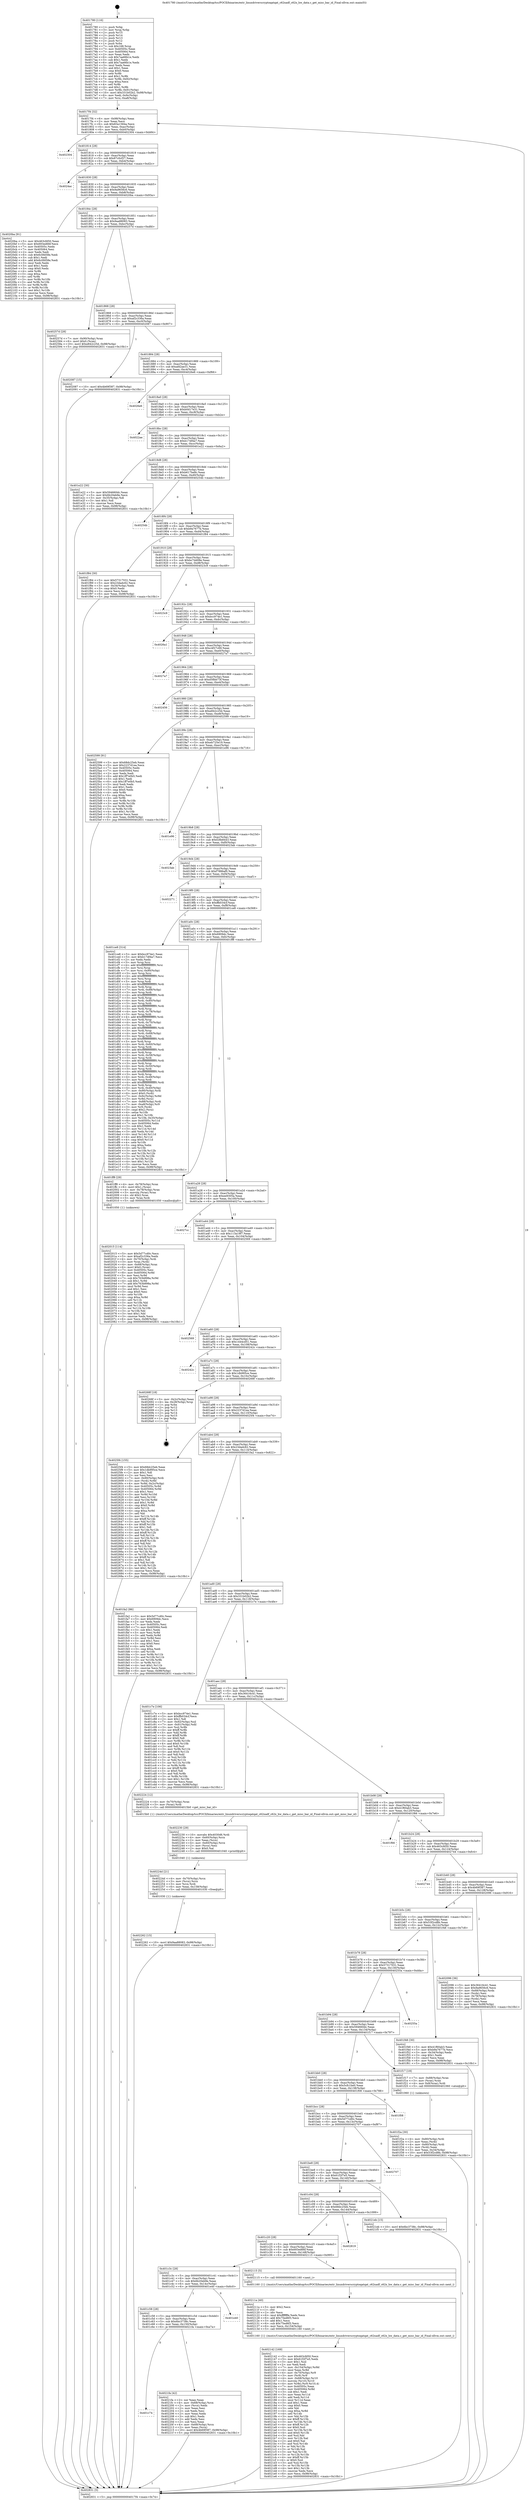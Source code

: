 digraph "0x401780" {
  label = "0x401780 (/mnt/c/Users/mathe/Desktop/tcc/POCII/binaries/extr_linuxdriverscryptoqatqat_c62xadf_c62x_hw_data.c_get_misc_bar_id_Final-ollvm.out::main(0))"
  labelloc = "t"
  node[shape=record]

  Entry [label="",width=0.3,height=0.3,shape=circle,fillcolor=black,style=filled]
  "0x4017f4" [label="{
     0x4017f4 [32]\l
     | [instrs]\l
     &nbsp;&nbsp;0x4017f4 \<+6\>: mov -0x98(%rbp),%eax\l
     &nbsp;&nbsp;0x4017fa \<+2\>: mov %eax,%ecx\l
     &nbsp;&nbsp;0x4017fc \<+6\>: sub $0x83a1584a,%ecx\l
     &nbsp;&nbsp;0x401802 \<+6\>: mov %eax,-0xac(%rbp)\l
     &nbsp;&nbsp;0x401808 \<+6\>: mov %ecx,-0xb0(%rbp)\l
     &nbsp;&nbsp;0x40180e \<+6\>: je 0000000000402304 \<main+0xb84\>\l
  }"]
  "0x402304" [label="{
     0x402304\l
  }", style=dashed]
  "0x401814" [label="{
     0x401814 [28]\l
     | [instrs]\l
     &nbsp;&nbsp;0x401814 \<+5\>: jmp 0000000000401819 \<main+0x99\>\l
     &nbsp;&nbsp;0x401819 \<+6\>: mov -0xac(%rbp),%eax\l
     &nbsp;&nbsp;0x40181f \<+5\>: sub $0x87c0cf27,%eax\l
     &nbsp;&nbsp;0x401824 \<+6\>: mov %eax,-0xb4(%rbp)\l
     &nbsp;&nbsp;0x40182a \<+6\>: je 00000000004024ac \<main+0xd2c\>\l
  }"]
  Exit [label="",width=0.3,height=0.3,shape=circle,fillcolor=black,style=filled,peripheries=2]
  "0x4024ac" [label="{
     0x4024ac\l
  }", style=dashed]
  "0x401830" [label="{
     0x401830 [28]\l
     | [instrs]\l
     &nbsp;&nbsp;0x401830 \<+5\>: jmp 0000000000401835 \<main+0xb5\>\l
     &nbsp;&nbsp;0x401835 \<+6\>: mov -0xac(%rbp),%eax\l
     &nbsp;&nbsp;0x40183b \<+5\>: sub $0x9a9656c6,%eax\l
     &nbsp;&nbsp;0x401840 \<+6\>: mov %eax,-0xb8(%rbp)\l
     &nbsp;&nbsp;0x401846 \<+6\>: je 00000000004020ba \<main+0x93a\>\l
  }"]
  "0x402262" [label="{
     0x402262 [15]\l
     | [instrs]\l
     &nbsp;&nbsp;0x402262 \<+10\>: movl $0x9aa88083,-0x98(%rbp)\l
     &nbsp;&nbsp;0x40226c \<+5\>: jmp 0000000000402831 \<main+0x10b1\>\l
  }"]
  "0x4020ba" [label="{
     0x4020ba [91]\l
     | [instrs]\l
     &nbsp;&nbsp;0x4020ba \<+5\>: mov $0x463cfd50,%eax\l
     &nbsp;&nbsp;0x4020bf \<+5\>: mov $0x693ed66f,%ecx\l
     &nbsp;&nbsp;0x4020c4 \<+7\>: mov 0x40505c,%edx\l
     &nbsp;&nbsp;0x4020cb \<+7\>: mov 0x405064,%esi\l
     &nbsp;&nbsp;0x4020d2 \<+2\>: mov %edx,%edi\l
     &nbsp;&nbsp;0x4020d4 \<+6\>: sub $0x6c0fd58e,%edi\l
     &nbsp;&nbsp;0x4020da \<+3\>: sub $0x1,%edi\l
     &nbsp;&nbsp;0x4020dd \<+6\>: add $0x6c0fd58e,%edi\l
     &nbsp;&nbsp;0x4020e3 \<+3\>: imul %edi,%edx\l
     &nbsp;&nbsp;0x4020e6 \<+3\>: and $0x1,%edx\l
     &nbsp;&nbsp;0x4020e9 \<+3\>: cmp $0x0,%edx\l
     &nbsp;&nbsp;0x4020ec \<+4\>: sete %r8b\l
     &nbsp;&nbsp;0x4020f0 \<+3\>: cmp $0xa,%esi\l
     &nbsp;&nbsp;0x4020f3 \<+4\>: setl %r9b\l
     &nbsp;&nbsp;0x4020f7 \<+3\>: mov %r8b,%r10b\l
     &nbsp;&nbsp;0x4020fa \<+3\>: and %r9b,%r10b\l
     &nbsp;&nbsp;0x4020fd \<+3\>: xor %r9b,%r8b\l
     &nbsp;&nbsp;0x402100 \<+3\>: or %r8b,%r10b\l
     &nbsp;&nbsp;0x402103 \<+4\>: test $0x1,%r10b\l
     &nbsp;&nbsp;0x402107 \<+3\>: cmovne %ecx,%eax\l
     &nbsp;&nbsp;0x40210a \<+6\>: mov %eax,-0x98(%rbp)\l
     &nbsp;&nbsp;0x402110 \<+5\>: jmp 0000000000402831 \<main+0x10b1\>\l
  }"]
  "0x40184c" [label="{
     0x40184c [28]\l
     | [instrs]\l
     &nbsp;&nbsp;0x40184c \<+5\>: jmp 0000000000401851 \<main+0xd1\>\l
     &nbsp;&nbsp;0x401851 \<+6\>: mov -0xac(%rbp),%eax\l
     &nbsp;&nbsp;0x401857 \<+5\>: sub $0x9aa88083,%eax\l
     &nbsp;&nbsp;0x40185c \<+6\>: mov %eax,-0xbc(%rbp)\l
     &nbsp;&nbsp;0x401862 \<+6\>: je 000000000040257d \<main+0xdfd\>\l
  }"]
  "0x40224d" [label="{
     0x40224d [21]\l
     | [instrs]\l
     &nbsp;&nbsp;0x40224d \<+4\>: mov -0x70(%rbp),%rcx\l
     &nbsp;&nbsp;0x402251 \<+3\>: mov (%rcx),%rcx\l
     &nbsp;&nbsp;0x402254 \<+3\>: mov %rcx,%rdi\l
     &nbsp;&nbsp;0x402257 \<+6\>: mov %eax,-0x158(%rbp)\l
     &nbsp;&nbsp;0x40225d \<+5\>: call 0000000000401030 \<free@plt\>\l
     | [calls]\l
     &nbsp;&nbsp;0x401030 \{1\} (unknown)\l
  }"]
  "0x40257d" [label="{
     0x40257d [28]\l
     | [instrs]\l
     &nbsp;&nbsp;0x40257d \<+7\>: mov -0x90(%rbp),%rax\l
     &nbsp;&nbsp;0x402584 \<+6\>: movl $0x0,(%rax)\l
     &nbsp;&nbsp;0x40258a \<+10\>: movl $0xe842c25d,-0x98(%rbp)\l
     &nbsp;&nbsp;0x402594 \<+5\>: jmp 0000000000402831 \<main+0x10b1\>\l
  }"]
  "0x401868" [label="{
     0x401868 [28]\l
     | [instrs]\l
     &nbsp;&nbsp;0x401868 \<+5\>: jmp 000000000040186d \<main+0xed\>\l
     &nbsp;&nbsp;0x40186d \<+6\>: mov -0xac(%rbp),%eax\l
     &nbsp;&nbsp;0x401873 \<+5\>: sub $0xaf2c336a,%eax\l
     &nbsp;&nbsp;0x401878 \<+6\>: mov %eax,-0xc0(%rbp)\l
     &nbsp;&nbsp;0x40187e \<+6\>: je 0000000000402087 \<main+0x907\>\l
  }"]
  "0x402230" [label="{
     0x402230 [29]\l
     | [instrs]\l
     &nbsp;&nbsp;0x402230 \<+10\>: movabs $0x4030d6,%rdi\l
     &nbsp;&nbsp;0x40223a \<+4\>: mov -0x60(%rbp),%rcx\l
     &nbsp;&nbsp;0x40223e \<+2\>: mov %eax,(%rcx)\l
     &nbsp;&nbsp;0x402240 \<+4\>: mov -0x60(%rbp),%rcx\l
     &nbsp;&nbsp;0x402244 \<+2\>: mov (%rcx),%esi\l
     &nbsp;&nbsp;0x402246 \<+2\>: mov $0x0,%al\l
     &nbsp;&nbsp;0x402248 \<+5\>: call 0000000000401040 \<printf@plt\>\l
     | [calls]\l
     &nbsp;&nbsp;0x401040 \{1\} (unknown)\l
  }"]
  "0x402087" [label="{
     0x402087 [15]\l
     | [instrs]\l
     &nbsp;&nbsp;0x402087 \<+10\>: movl $0x4b69f387,-0x98(%rbp)\l
     &nbsp;&nbsp;0x402091 \<+5\>: jmp 0000000000402831 \<main+0x10b1\>\l
  }"]
  "0x401884" [label="{
     0x401884 [28]\l
     | [instrs]\l
     &nbsp;&nbsp;0x401884 \<+5\>: jmp 0000000000401889 \<main+0x109\>\l
     &nbsp;&nbsp;0x401889 \<+6\>: mov -0xac(%rbp),%eax\l
     &nbsp;&nbsp;0x40188f \<+5\>: sub $0xafd2ae31,%eax\l
     &nbsp;&nbsp;0x401894 \<+6\>: mov %eax,-0xc4(%rbp)\l
     &nbsp;&nbsp;0x40189a \<+6\>: je 00000000004026e6 \<main+0xf66\>\l
  }"]
  "0x401c74" [label="{
     0x401c74\l
  }", style=dashed]
  "0x4026e6" [label="{
     0x4026e6\l
  }", style=dashed]
  "0x4018a0" [label="{
     0x4018a0 [28]\l
     | [instrs]\l
     &nbsp;&nbsp;0x4018a0 \<+5\>: jmp 00000000004018a5 \<main+0x125\>\l
     &nbsp;&nbsp;0x4018a5 \<+6\>: mov -0xac(%rbp),%eax\l
     &nbsp;&nbsp;0x4018ab \<+5\>: sub $0xb0d17e31,%eax\l
     &nbsp;&nbsp;0x4018b0 \<+6\>: mov %eax,-0xc8(%rbp)\l
     &nbsp;&nbsp;0x4018b6 \<+6\>: je 00000000004022ae \<main+0xb2e\>\l
  }"]
  "0x4021fa" [label="{
     0x4021fa [42]\l
     | [instrs]\l
     &nbsp;&nbsp;0x4021fa \<+2\>: xor %eax,%eax\l
     &nbsp;&nbsp;0x4021fc \<+4\>: mov -0x68(%rbp),%rcx\l
     &nbsp;&nbsp;0x402200 \<+2\>: mov (%rcx),%edx\l
     &nbsp;&nbsp;0x402202 \<+2\>: mov %eax,%esi\l
     &nbsp;&nbsp;0x402204 \<+2\>: sub %edx,%esi\l
     &nbsp;&nbsp;0x402206 \<+2\>: mov %eax,%edx\l
     &nbsp;&nbsp;0x402208 \<+3\>: sub $0x1,%edx\l
     &nbsp;&nbsp;0x40220b \<+2\>: add %edx,%esi\l
     &nbsp;&nbsp;0x40220d \<+2\>: sub %esi,%eax\l
     &nbsp;&nbsp;0x40220f \<+4\>: mov -0x68(%rbp),%rcx\l
     &nbsp;&nbsp;0x402213 \<+2\>: mov %eax,(%rcx)\l
     &nbsp;&nbsp;0x402215 \<+10\>: movl $0x4b69f387,-0x98(%rbp)\l
     &nbsp;&nbsp;0x40221f \<+5\>: jmp 0000000000402831 \<main+0x10b1\>\l
  }"]
  "0x4022ae" [label="{
     0x4022ae\l
  }", style=dashed]
  "0x4018bc" [label="{
     0x4018bc [28]\l
     | [instrs]\l
     &nbsp;&nbsp;0x4018bc \<+5\>: jmp 00000000004018c1 \<main+0x141\>\l
     &nbsp;&nbsp;0x4018c1 \<+6\>: mov -0xac(%rbp),%eax\l
     &nbsp;&nbsp;0x4018c7 \<+5\>: sub $0xb17df4a7,%eax\l
     &nbsp;&nbsp;0x4018cc \<+6\>: mov %eax,-0xcc(%rbp)\l
     &nbsp;&nbsp;0x4018d2 \<+6\>: je 0000000000401e22 \<main+0x6a2\>\l
  }"]
  "0x401c58" [label="{
     0x401c58 [28]\l
     | [instrs]\l
     &nbsp;&nbsp;0x401c58 \<+5\>: jmp 0000000000401c5d \<main+0x4dd\>\l
     &nbsp;&nbsp;0x401c5d \<+6\>: mov -0xac(%rbp),%eax\l
     &nbsp;&nbsp;0x401c63 \<+5\>: sub $0x6bc3738c,%eax\l
     &nbsp;&nbsp;0x401c68 \<+6\>: mov %eax,-0x150(%rbp)\l
     &nbsp;&nbsp;0x401c6e \<+6\>: je 00000000004021fa \<main+0xa7a\>\l
  }"]
  "0x401e22" [label="{
     0x401e22 [30]\l
     | [instrs]\l
     &nbsp;&nbsp;0x401e22 \<+5\>: mov $0x594660dc,%eax\l
     &nbsp;&nbsp;0x401e27 \<+5\>: mov $0x6b20eb9e,%ecx\l
     &nbsp;&nbsp;0x401e2c \<+3\>: mov -0x35(%rbp),%dl\l
     &nbsp;&nbsp;0x401e2f \<+3\>: test $0x1,%dl\l
     &nbsp;&nbsp;0x401e32 \<+3\>: cmovne %ecx,%eax\l
     &nbsp;&nbsp;0x401e35 \<+6\>: mov %eax,-0x98(%rbp)\l
     &nbsp;&nbsp;0x401e3b \<+5\>: jmp 0000000000402831 \<main+0x10b1\>\l
  }"]
  "0x4018d8" [label="{
     0x4018d8 [28]\l
     | [instrs]\l
     &nbsp;&nbsp;0x4018d8 \<+5\>: jmp 00000000004018dd \<main+0x15d\>\l
     &nbsp;&nbsp;0x4018dd \<+6\>: mov -0xac(%rbp),%eax\l
     &nbsp;&nbsp;0x4018e3 \<+5\>: sub $0xb617be8c,%eax\l
     &nbsp;&nbsp;0x4018e8 \<+6\>: mov %eax,-0xd0(%rbp)\l
     &nbsp;&nbsp;0x4018ee \<+6\>: je 000000000040254b \<main+0xdcb\>\l
  }"]
  "0x401e40" [label="{
     0x401e40\l
  }", style=dashed]
  "0x40254b" [label="{
     0x40254b\l
  }", style=dashed]
  "0x4018f4" [label="{
     0x4018f4 [28]\l
     | [instrs]\l
     &nbsp;&nbsp;0x4018f4 \<+5\>: jmp 00000000004018f9 \<main+0x179\>\l
     &nbsp;&nbsp;0x4018f9 \<+6\>: mov -0xac(%rbp),%eax\l
     &nbsp;&nbsp;0x4018ff \<+5\>: sub $0xb9a7677b,%eax\l
     &nbsp;&nbsp;0x401904 \<+6\>: mov %eax,-0xd4(%rbp)\l
     &nbsp;&nbsp;0x40190a \<+6\>: je 0000000000401f84 \<main+0x804\>\l
  }"]
  "0x402142" [label="{
     0x402142 [169]\l
     | [instrs]\l
     &nbsp;&nbsp;0x402142 \<+5\>: mov $0x463cfd50,%ecx\l
     &nbsp;&nbsp;0x402147 \<+5\>: mov $0x61f2f7e5,%edx\l
     &nbsp;&nbsp;0x40214c \<+3\>: mov $0x1,%sil\l
     &nbsp;&nbsp;0x40214f \<+2\>: xor %edi,%edi\l
     &nbsp;&nbsp;0x402151 \<+7\>: mov -0x154(%rbp),%r8d\l
     &nbsp;&nbsp;0x402158 \<+4\>: imul %eax,%r8d\l
     &nbsp;&nbsp;0x40215c \<+4\>: mov -0x70(%rbp),%r9\l
     &nbsp;&nbsp;0x402160 \<+3\>: mov (%r9),%r9\l
     &nbsp;&nbsp;0x402163 \<+4\>: mov -0x68(%rbp),%r10\l
     &nbsp;&nbsp;0x402167 \<+3\>: movslq (%r10),%r10\l
     &nbsp;&nbsp;0x40216a \<+4\>: mov %r8d,(%r9,%r10,4)\l
     &nbsp;&nbsp;0x40216e \<+7\>: mov 0x40505c,%eax\l
     &nbsp;&nbsp;0x402175 \<+8\>: mov 0x405064,%r8d\l
     &nbsp;&nbsp;0x40217d \<+3\>: sub $0x1,%edi\l
     &nbsp;&nbsp;0x402180 \<+3\>: mov %eax,%r11d\l
     &nbsp;&nbsp;0x402183 \<+3\>: add %edi,%r11d\l
     &nbsp;&nbsp;0x402186 \<+4\>: imul %r11d,%eax\l
     &nbsp;&nbsp;0x40218a \<+3\>: and $0x1,%eax\l
     &nbsp;&nbsp;0x40218d \<+3\>: cmp $0x0,%eax\l
     &nbsp;&nbsp;0x402190 \<+3\>: sete %bl\l
     &nbsp;&nbsp;0x402193 \<+4\>: cmp $0xa,%r8d\l
     &nbsp;&nbsp;0x402197 \<+4\>: setl %r14b\l
     &nbsp;&nbsp;0x40219b \<+3\>: mov %bl,%r15b\l
     &nbsp;&nbsp;0x40219e \<+4\>: xor $0xff,%r15b\l
     &nbsp;&nbsp;0x4021a2 \<+3\>: mov %r14b,%r12b\l
     &nbsp;&nbsp;0x4021a5 \<+4\>: xor $0xff,%r12b\l
     &nbsp;&nbsp;0x4021a9 \<+4\>: xor $0x0,%sil\l
     &nbsp;&nbsp;0x4021ad \<+3\>: mov %r15b,%r13b\l
     &nbsp;&nbsp;0x4021b0 \<+4\>: and $0x0,%r13b\l
     &nbsp;&nbsp;0x4021b4 \<+3\>: and %sil,%bl\l
     &nbsp;&nbsp;0x4021b7 \<+3\>: mov %r12b,%al\l
     &nbsp;&nbsp;0x4021ba \<+2\>: and $0x0,%al\l
     &nbsp;&nbsp;0x4021bc \<+3\>: and %sil,%r14b\l
     &nbsp;&nbsp;0x4021bf \<+3\>: or %bl,%r13b\l
     &nbsp;&nbsp;0x4021c2 \<+3\>: or %r14b,%al\l
     &nbsp;&nbsp;0x4021c5 \<+3\>: xor %al,%r13b\l
     &nbsp;&nbsp;0x4021c8 \<+3\>: or %r12b,%r15b\l
     &nbsp;&nbsp;0x4021cb \<+4\>: xor $0xff,%r15b\l
     &nbsp;&nbsp;0x4021cf \<+4\>: or $0x0,%sil\l
     &nbsp;&nbsp;0x4021d3 \<+3\>: and %sil,%r15b\l
     &nbsp;&nbsp;0x4021d6 \<+3\>: or %r15b,%r13b\l
     &nbsp;&nbsp;0x4021d9 \<+4\>: test $0x1,%r13b\l
     &nbsp;&nbsp;0x4021dd \<+3\>: cmovne %edx,%ecx\l
     &nbsp;&nbsp;0x4021e0 \<+6\>: mov %ecx,-0x98(%rbp)\l
     &nbsp;&nbsp;0x4021e6 \<+5\>: jmp 0000000000402831 \<main+0x10b1\>\l
  }"]
  "0x401f84" [label="{
     0x401f84 [30]\l
     | [instrs]\l
     &nbsp;&nbsp;0x401f84 \<+5\>: mov $0x57317031,%eax\l
     &nbsp;&nbsp;0x401f89 \<+5\>: mov $0x23dadc62,%ecx\l
     &nbsp;&nbsp;0x401f8e \<+3\>: mov -0x34(%rbp),%edx\l
     &nbsp;&nbsp;0x401f91 \<+3\>: cmp $0x0,%edx\l
     &nbsp;&nbsp;0x401f94 \<+3\>: cmove %ecx,%eax\l
     &nbsp;&nbsp;0x401f97 \<+6\>: mov %eax,-0x98(%rbp)\l
     &nbsp;&nbsp;0x401f9d \<+5\>: jmp 0000000000402831 \<main+0x10b1\>\l
  }"]
  "0x401910" [label="{
     0x401910 [28]\l
     | [instrs]\l
     &nbsp;&nbsp;0x401910 \<+5\>: jmp 0000000000401915 \<main+0x195\>\l
     &nbsp;&nbsp;0x401915 \<+6\>: mov -0xac(%rbp),%eax\l
     &nbsp;&nbsp;0x40191b \<+5\>: sub $0xbc7dd08e,%eax\l
     &nbsp;&nbsp;0x401920 \<+6\>: mov %eax,-0xd8(%rbp)\l
     &nbsp;&nbsp;0x401926 \<+6\>: je 00000000004023c9 \<main+0xc49\>\l
  }"]
  "0x40211a" [label="{
     0x40211a [40]\l
     | [instrs]\l
     &nbsp;&nbsp;0x40211a \<+5\>: mov $0x2,%ecx\l
     &nbsp;&nbsp;0x40211f \<+1\>: cltd\l
     &nbsp;&nbsp;0x402120 \<+2\>: idiv %ecx\l
     &nbsp;&nbsp;0x402122 \<+6\>: imul $0xfffffffe,%edx,%ecx\l
     &nbsp;&nbsp;0x402128 \<+6\>: add $0x75ed6f3,%ecx\l
     &nbsp;&nbsp;0x40212e \<+3\>: add $0x1,%ecx\l
     &nbsp;&nbsp;0x402131 \<+6\>: sub $0x75ed6f3,%ecx\l
     &nbsp;&nbsp;0x402137 \<+6\>: mov %ecx,-0x154(%rbp)\l
     &nbsp;&nbsp;0x40213d \<+5\>: call 0000000000401160 \<next_i\>\l
     | [calls]\l
     &nbsp;&nbsp;0x401160 \{1\} (/mnt/c/Users/mathe/Desktop/tcc/POCII/binaries/extr_linuxdriverscryptoqatqat_c62xadf_c62x_hw_data.c_get_misc_bar_id_Final-ollvm.out::next_i)\l
  }"]
  "0x4023c9" [label="{
     0x4023c9\l
  }", style=dashed]
  "0x40192c" [label="{
     0x40192c [28]\l
     | [instrs]\l
     &nbsp;&nbsp;0x40192c \<+5\>: jmp 0000000000401931 \<main+0x1b1\>\l
     &nbsp;&nbsp;0x401931 \<+6\>: mov -0xac(%rbp),%eax\l
     &nbsp;&nbsp;0x401937 \<+5\>: sub $0xbcc974e1,%eax\l
     &nbsp;&nbsp;0x40193c \<+6\>: mov %eax,-0xdc(%rbp)\l
     &nbsp;&nbsp;0x401942 \<+6\>: je 00000000004026a1 \<main+0xf21\>\l
  }"]
  "0x401c3c" [label="{
     0x401c3c [28]\l
     | [instrs]\l
     &nbsp;&nbsp;0x401c3c \<+5\>: jmp 0000000000401c41 \<main+0x4c1\>\l
     &nbsp;&nbsp;0x401c41 \<+6\>: mov -0xac(%rbp),%eax\l
     &nbsp;&nbsp;0x401c47 \<+5\>: sub $0x6b20eb9e,%eax\l
     &nbsp;&nbsp;0x401c4c \<+6\>: mov %eax,-0x14c(%rbp)\l
     &nbsp;&nbsp;0x401c52 \<+6\>: je 0000000000401e40 \<main+0x6c0\>\l
  }"]
  "0x4026a1" [label="{
     0x4026a1\l
  }", style=dashed]
  "0x401948" [label="{
     0x401948 [28]\l
     | [instrs]\l
     &nbsp;&nbsp;0x401948 \<+5\>: jmp 000000000040194d \<main+0x1cd\>\l
     &nbsp;&nbsp;0x40194d \<+6\>: mov -0xac(%rbp),%eax\l
     &nbsp;&nbsp;0x401953 \<+5\>: sub $0xc4f27c69,%eax\l
     &nbsp;&nbsp;0x401958 \<+6\>: mov %eax,-0xe0(%rbp)\l
     &nbsp;&nbsp;0x40195e \<+6\>: je 00000000004027a7 \<main+0x1027\>\l
  }"]
  "0x402115" [label="{
     0x402115 [5]\l
     | [instrs]\l
     &nbsp;&nbsp;0x402115 \<+5\>: call 0000000000401160 \<next_i\>\l
     | [calls]\l
     &nbsp;&nbsp;0x401160 \{1\} (/mnt/c/Users/mathe/Desktop/tcc/POCII/binaries/extr_linuxdriverscryptoqatqat_c62xadf_c62x_hw_data.c_get_misc_bar_id_Final-ollvm.out::next_i)\l
  }"]
  "0x4027a7" [label="{
     0x4027a7\l
  }", style=dashed]
  "0x401964" [label="{
     0x401964 [28]\l
     | [instrs]\l
     &nbsp;&nbsp;0x401964 \<+5\>: jmp 0000000000401969 \<main+0x1e9\>\l
     &nbsp;&nbsp;0x401969 \<+6\>: mov -0xac(%rbp),%eax\l
     &nbsp;&nbsp;0x40196f \<+5\>: sub $0xd58bb73f,%eax\l
     &nbsp;&nbsp;0x401974 \<+6\>: mov %eax,-0xe4(%rbp)\l
     &nbsp;&nbsp;0x40197a \<+6\>: je 0000000000402456 \<main+0xcd6\>\l
  }"]
  "0x401c20" [label="{
     0x401c20 [28]\l
     | [instrs]\l
     &nbsp;&nbsp;0x401c20 \<+5\>: jmp 0000000000401c25 \<main+0x4a5\>\l
     &nbsp;&nbsp;0x401c25 \<+6\>: mov -0xac(%rbp),%eax\l
     &nbsp;&nbsp;0x401c2b \<+5\>: sub $0x693ed66f,%eax\l
     &nbsp;&nbsp;0x401c30 \<+6\>: mov %eax,-0x148(%rbp)\l
     &nbsp;&nbsp;0x401c36 \<+6\>: je 0000000000402115 \<main+0x995\>\l
  }"]
  "0x402456" [label="{
     0x402456\l
  }", style=dashed]
  "0x401980" [label="{
     0x401980 [28]\l
     | [instrs]\l
     &nbsp;&nbsp;0x401980 \<+5\>: jmp 0000000000401985 \<main+0x205\>\l
     &nbsp;&nbsp;0x401985 \<+6\>: mov -0xac(%rbp),%eax\l
     &nbsp;&nbsp;0x40198b \<+5\>: sub $0xe842c25d,%eax\l
     &nbsp;&nbsp;0x401990 \<+6\>: mov %eax,-0xe8(%rbp)\l
     &nbsp;&nbsp;0x401996 \<+6\>: je 0000000000402599 \<main+0xe19\>\l
  }"]
  "0x402819" [label="{
     0x402819\l
  }", style=dashed]
  "0x402599" [label="{
     0x402599 [91]\l
     | [instrs]\l
     &nbsp;&nbsp;0x402599 \<+5\>: mov $0x68dc25eb,%eax\l
     &nbsp;&nbsp;0x40259e \<+5\>: mov $0x2237d1ea,%ecx\l
     &nbsp;&nbsp;0x4025a3 \<+7\>: mov 0x40505c,%edx\l
     &nbsp;&nbsp;0x4025aa \<+7\>: mov 0x405064,%esi\l
     &nbsp;&nbsp;0x4025b1 \<+2\>: mov %edx,%edi\l
     &nbsp;&nbsp;0x4025b3 \<+6\>: add $0x1ff7e0b5,%edi\l
     &nbsp;&nbsp;0x4025b9 \<+3\>: sub $0x1,%edi\l
     &nbsp;&nbsp;0x4025bc \<+6\>: sub $0x1ff7e0b5,%edi\l
     &nbsp;&nbsp;0x4025c2 \<+3\>: imul %edi,%edx\l
     &nbsp;&nbsp;0x4025c5 \<+3\>: and $0x1,%edx\l
     &nbsp;&nbsp;0x4025c8 \<+3\>: cmp $0x0,%edx\l
     &nbsp;&nbsp;0x4025cb \<+4\>: sete %r8b\l
     &nbsp;&nbsp;0x4025cf \<+3\>: cmp $0xa,%esi\l
     &nbsp;&nbsp;0x4025d2 \<+4\>: setl %r9b\l
     &nbsp;&nbsp;0x4025d6 \<+3\>: mov %r8b,%r10b\l
     &nbsp;&nbsp;0x4025d9 \<+3\>: and %r9b,%r10b\l
     &nbsp;&nbsp;0x4025dc \<+3\>: xor %r9b,%r8b\l
     &nbsp;&nbsp;0x4025df \<+3\>: or %r8b,%r10b\l
     &nbsp;&nbsp;0x4025e2 \<+4\>: test $0x1,%r10b\l
     &nbsp;&nbsp;0x4025e6 \<+3\>: cmovne %ecx,%eax\l
     &nbsp;&nbsp;0x4025e9 \<+6\>: mov %eax,-0x98(%rbp)\l
     &nbsp;&nbsp;0x4025ef \<+5\>: jmp 0000000000402831 \<main+0x10b1\>\l
  }"]
  "0x40199c" [label="{
     0x40199c [28]\l
     | [instrs]\l
     &nbsp;&nbsp;0x40199c \<+5\>: jmp 00000000004019a1 \<main+0x221\>\l
     &nbsp;&nbsp;0x4019a1 \<+6\>: mov -0xac(%rbp),%eax\l
     &nbsp;&nbsp;0x4019a7 \<+5\>: sub $0xeb725e19,%eax\l
     &nbsp;&nbsp;0x4019ac \<+6\>: mov %eax,-0xec(%rbp)\l
     &nbsp;&nbsp;0x4019b2 \<+6\>: je 0000000000401e96 \<main+0x716\>\l
  }"]
  "0x401c04" [label="{
     0x401c04 [28]\l
     | [instrs]\l
     &nbsp;&nbsp;0x401c04 \<+5\>: jmp 0000000000401c09 \<main+0x489\>\l
     &nbsp;&nbsp;0x401c09 \<+6\>: mov -0xac(%rbp),%eax\l
     &nbsp;&nbsp;0x401c0f \<+5\>: sub $0x68dc25eb,%eax\l
     &nbsp;&nbsp;0x401c14 \<+6\>: mov %eax,-0x144(%rbp)\l
     &nbsp;&nbsp;0x401c1a \<+6\>: je 0000000000402819 \<main+0x1099\>\l
  }"]
  "0x401e96" [label="{
     0x401e96\l
  }", style=dashed]
  "0x4019b8" [label="{
     0x4019b8 [28]\l
     | [instrs]\l
     &nbsp;&nbsp;0x4019b8 \<+5\>: jmp 00000000004019bd \<main+0x23d\>\l
     &nbsp;&nbsp;0x4019bd \<+6\>: mov -0xac(%rbp),%eax\l
     &nbsp;&nbsp;0x4019c3 \<+5\>: sub $0xf28b8443,%eax\l
     &nbsp;&nbsp;0x4019c8 \<+6\>: mov %eax,-0xf0(%rbp)\l
     &nbsp;&nbsp;0x4019ce \<+6\>: je 00000000004023ab \<main+0xc2b\>\l
  }"]
  "0x4021eb" [label="{
     0x4021eb [15]\l
     | [instrs]\l
     &nbsp;&nbsp;0x4021eb \<+10\>: movl $0x6bc3738c,-0x98(%rbp)\l
     &nbsp;&nbsp;0x4021f5 \<+5\>: jmp 0000000000402831 \<main+0x10b1\>\l
  }"]
  "0x4023ab" [label="{
     0x4023ab\l
  }", style=dashed]
  "0x4019d4" [label="{
     0x4019d4 [28]\l
     | [instrs]\l
     &nbsp;&nbsp;0x4019d4 \<+5\>: jmp 00000000004019d9 \<main+0x259\>\l
     &nbsp;&nbsp;0x4019d9 \<+6\>: mov -0xac(%rbp),%eax\l
     &nbsp;&nbsp;0x4019df \<+5\>: sub $0xf7886af0,%eax\l
     &nbsp;&nbsp;0x4019e4 \<+6\>: mov %eax,-0xf4(%rbp)\l
     &nbsp;&nbsp;0x4019ea \<+6\>: je 0000000000402271 \<main+0xaf1\>\l
  }"]
  "0x401be8" [label="{
     0x401be8 [28]\l
     | [instrs]\l
     &nbsp;&nbsp;0x401be8 \<+5\>: jmp 0000000000401bed \<main+0x46d\>\l
     &nbsp;&nbsp;0x401bed \<+6\>: mov -0xac(%rbp),%eax\l
     &nbsp;&nbsp;0x401bf3 \<+5\>: sub $0x61f2f7e5,%eax\l
     &nbsp;&nbsp;0x401bf8 \<+6\>: mov %eax,-0x140(%rbp)\l
     &nbsp;&nbsp;0x401bfe \<+6\>: je 00000000004021eb \<main+0xa6b\>\l
  }"]
  "0x402271" [label="{
     0x402271\l
  }", style=dashed]
  "0x4019f0" [label="{
     0x4019f0 [28]\l
     | [instrs]\l
     &nbsp;&nbsp;0x4019f0 \<+5\>: jmp 00000000004019f5 \<main+0x275\>\l
     &nbsp;&nbsp;0x4019f5 \<+6\>: mov -0xac(%rbp),%eax\l
     &nbsp;&nbsp;0x4019fb \<+5\>: sub $0xffb034cf,%eax\l
     &nbsp;&nbsp;0x401a00 \<+6\>: mov %eax,-0xf8(%rbp)\l
     &nbsp;&nbsp;0x401a06 \<+6\>: je 0000000000401ce8 \<main+0x568\>\l
  }"]
  "0x402707" [label="{
     0x402707\l
  }", style=dashed]
  "0x401ce8" [label="{
     0x401ce8 [314]\l
     | [instrs]\l
     &nbsp;&nbsp;0x401ce8 \<+5\>: mov $0xbcc974e1,%eax\l
     &nbsp;&nbsp;0x401ced \<+5\>: mov $0xb17df4a7,%ecx\l
     &nbsp;&nbsp;0x401cf2 \<+2\>: xor %edx,%edx\l
     &nbsp;&nbsp;0x401cf4 \<+3\>: mov %rsp,%rsi\l
     &nbsp;&nbsp;0x401cf7 \<+4\>: add $0xfffffffffffffff0,%rsi\l
     &nbsp;&nbsp;0x401cfb \<+3\>: mov %rsi,%rsp\l
     &nbsp;&nbsp;0x401cfe \<+7\>: mov %rsi,-0x90(%rbp)\l
     &nbsp;&nbsp;0x401d05 \<+3\>: mov %rsp,%rsi\l
     &nbsp;&nbsp;0x401d08 \<+4\>: add $0xfffffffffffffff0,%rsi\l
     &nbsp;&nbsp;0x401d0c \<+3\>: mov %rsi,%rsp\l
     &nbsp;&nbsp;0x401d0f \<+3\>: mov %rsp,%rdi\l
     &nbsp;&nbsp;0x401d12 \<+4\>: add $0xfffffffffffffff0,%rdi\l
     &nbsp;&nbsp;0x401d16 \<+3\>: mov %rdi,%rsp\l
     &nbsp;&nbsp;0x401d19 \<+7\>: mov %rdi,-0x88(%rbp)\l
     &nbsp;&nbsp;0x401d20 \<+3\>: mov %rsp,%rdi\l
     &nbsp;&nbsp;0x401d23 \<+4\>: add $0xfffffffffffffff0,%rdi\l
     &nbsp;&nbsp;0x401d27 \<+3\>: mov %rdi,%rsp\l
     &nbsp;&nbsp;0x401d2a \<+4\>: mov %rdi,-0x80(%rbp)\l
     &nbsp;&nbsp;0x401d2e \<+3\>: mov %rsp,%rdi\l
     &nbsp;&nbsp;0x401d31 \<+4\>: add $0xfffffffffffffff0,%rdi\l
     &nbsp;&nbsp;0x401d35 \<+3\>: mov %rdi,%rsp\l
     &nbsp;&nbsp;0x401d38 \<+4\>: mov %rdi,-0x78(%rbp)\l
     &nbsp;&nbsp;0x401d3c \<+3\>: mov %rsp,%rdi\l
     &nbsp;&nbsp;0x401d3f \<+4\>: add $0xfffffffffffffff0,%rdi\l
     &nbsp;&nbsp;0x401d43 \<+3\>: mov %rdi,%rsp\l
     &nbsp;&nbsp;0x401d46 \<+4\>: mov %rdi,-0x70(%rbp)\l
     &nbsp;&nbsp;0x401d4a \<+3\>: mov %rsp,%rdi\l
     &nbsp;&nbsp;0x401d4d \<+4\>: add $0xfffffffffffffff0,%rdi\l
     &nbsp;&nbsp;0x401d51 \<+3\>: mov %rdi,%rsp\l
     &nbsp;&nbsp;0x401d54 \<+4\>: mov %rdi,-0x68(%rbp)\l
     &nbsp;&nbsp;0x401d58 \<+3\>: mov %rsp,%rdi\l
     &nbsp;&nbsp;0x401d5b \<+4\>: add $0xfffffffffffffff0,%rdi\l
     &nbsp;&nbsp;0x401d5f \<+3\>: mov %rdi,%rsp\l
     &nbsp;&nbsp;0x401d62 \<+4\>: mov %rdi,-0x60(%rbp)\l
     &nbsp;&nbsp;0x401d66 \<+3\>: mov %rsp,%rdi\l
     &nbsp;&nbsp;0x401d69 \<+4\>: add $0xfffffffffffffff0,%rdi\l
     &nbsp;&nbsp;0x401d6d \<+3\>: mov %rdi,%rsp\l
     &nbsp;&nbsp;0x401d70 \<+4\>: mov %rdi,-0x58(%rbp)\l
     &nbsp;&nbsp;0x401d74 \<+3\>: mov %rsp,%rdi\l
     &nbsp;&nbsp;0x401d77 \<+4\>: add $0xfffffffffffffff0,%rdi\l
     &nbsp;&nbsp;0x401d7b \<+3\>: mov %rdi,%rsp\l
     &nbsp;&nbsp;0x401d7e \<+4\>: mov %rdi,-0x50(%rbp)\l
     &nbsp;&nbsp;0x401d82 \<+3\>: mov %rsp,%rdi\l
     &nbsp;&nbsp;0x401d85 \<+4\>: add $0xfffffffffffffff0,%rdi\l
     &nbsp;&nbsp;0x401d89 \<+3\>: mov %rdi,%rsp\l
     &nbsp;&nbsp;0x401d8c \<+4\>: mov %rdi,-0x48(%rbp)\l
     &nbsp;&nbsp;0x401d90 \<+3\>: mov %rsp,%rdi\l
     &nbsp;&nbsp;0x401d93 \<+4\>: add $0xfffffffffffffff0,%rdi\l
     &nbsp;&nbsp;0x401d97 \<+3\>: mov %rdi,%rsp\l
     &nbsp;&nbsp;0x401d9a \<+4\>: mov %rdi,-0x40(%rbp)\l
     &nbsp;&nbsp;0x401d9e \<+7\>: mov -0x90(%rbp),%rdi\l
     &nbsp;&nbsp;0x401da5 \<+6\>: movl $0x0,(%rdi)\l
     &nbsp;&nbsp;0x401dab \<+7\>: mov -0x9c(%rbp),%r8d\l
     &nbsp;&nbsp;0x401db2 \<+3\>: mov %r8d,(%rsi)\l
     &nbsp;&nbsp;0x401db5 \<+7\>: mov -0x88(%rbp),%rdi\l
     &nbsp;&nbsp;0x401dbc \<+7\>: mov -0xa8(%rbp),%r9\l
     &nbsp;&nbsp;0x401dc3 \<+3\>: mov %r9,(%rdi)\l
     &nbsp;&nbsp;0x401dc6 \<+3\>: cmpl $0x2,(%rsi)\l
     &nbsp;&nbsp;0x401dc9 \<+4\>: setne %r10b\l
     &nbsp;&nbsp;0x401dcd \<+4\>: and $0x1,%r10b\l
     &nbsp;&nbsp;0x401dd1 \<+4\>: mov %r10b,-0x35(%rbp)\l
     &nbsp;&nbsp;0x401dd5 \<+8\>: mov 0x40505c,%r11d\l
     &nbsp;&nbsp;0x401ddd \<+7\>: mov 0x405064,%ebx\l
     &nbsp;&nbsp;0x401de4 \<+3\>: sub $0x1,%edx\l
     &nbsp;&nbsp;0x401de7 \<+3\>: mov %r11d,%r14d\l
     &nbsp;&nbsp;0x401dea \<+3\>: add %edx,%r14d\l
     &nbsp;&nbsp;0x401ded \<+4\>: imul %r14d,%r11d\l
     &nbsp;&nbsp;0x401df1 \<+4\>: and $0x1,%r11d\l
     &nbsp;&nbsp;0x401df5 \<+4\>: cmp $0x0,%r11d\l
     &nbsp;&nbsp;0x401df9 \<+4\>: sete %r10b\l
     &nbsp;&nbsp;0x401dfd \<+3\>: cmp $0xa,%ebx\l
     &nbsp;&nbsp;0x401e00 \<+4\>: setl %r15b\l
     &nbsp;&nbsp;0x401e04 \<+3\>: mov %r10b,%r12b\l
     &nbsp;&nbsp;0x401e07 \<+3\>: and %r15b,%r12b\l
     &nbsp;&nbsp;0x401e0a \<+3\>: xor %r15b,%r10b\l
     &nbsp;&nbsp;0x401e0d \<+3\>: or %r10b,%r12b\l
     &nbsp;&nbsp;0x401e10 \<+4\>: test $0x1,%r12b\l
     &nbsp;&nbsp;0x401e14 \<+3\>: cmovne %ecx,%eax\l
     &nbsp;&nbsp;0x401e17 \<+6\>: mov %eax,-0x98(%rbp)\l
     &nbsp;&nbsp;0x401e1d \<+5\>: jmp 0000000000402831 \<main+0x10b1\>\l
  }"]
  "0x401a0c" [label="{
     0x401a0c [28]\l
     | [instrs]\l
     &nbsp;&nbsp;0x401a0c \<+5\>: jmp 0000000000401a11 \<main+0x291\>\l
     &nbsp;&nbsp;0x401a11 \<+6\>: mov -0xac(%rbp),%eax\l
     &nbsp;&nbsp;0x401a17 \<+5\>: sub $0x6909dc,%eax\l
     &nbsp;&nbsp;0x401a1c \<+6\>: mov %eax,-0xfc(%rbp)\l
     &nbsp;&nbsp;0x401a22 \<+6\>: je 0000000000401ff8 \<main+0x878\>\l
  }"]
  "0x401bcc" [label="{
     0x401bcc [28]\l
     | [instrs]\l
     &nbsp;&nbsp;0x401bcc \<+5\>: jmp 0000000000401bd1 \<main+0x451\>\l
     &nbsp;&nbsp;0x401bd1 \<+6\>: mov -0xac(%rbp),%eax\l
     &nbsp;&nbsp;0x401bd7 \<+5\>: sub $0x5d77cd0c,%eax\l
     &nbsp;&nbsp;0x401bdc \<+6\>: mov %eax,-0x13c(%rbp)\l
     &nbsp;&nbsp;0x401be2 \<+6\>: je 0000000000402707 \<main+0xf87\>\l
  }"]
  "0x401ff8" [label="{
     0x401ff8 [29]\l
     | [instrs]\l
     &nbsp;&nbsp;0x401ff8 \<+4\>: mov -0x78(%rbp),%rax\l
     &nbsp;&nbsp;0x401ffc \<+6\>: movl $0x1,(%rax)\l
     &nbsp;&nbsp;0x402002 \<+4\>: mov -0x78(%rbp),%rax\l
     &nbsp;&nbsp;0x402006 \<+3\>: movslq (%rax),%rax\l
     &nbsp;&nbsp;0x402009 \<+4\>: shl $0x2,%rax\l
     &nbsp;&nbsp;0x40200d \<+3\>: mov %rax,%rdi\l
     &nbsp;&nbsp;0x402010 \<+5\>: call 0000000000401050 \<malloc@plt\>\l
     | [calls]\l
     &nbsp;&nbsp;0x401050 \{1\} (unknown)\l
  }"]
  "0x401a28" [label="{
     0x401a28 [28]\l
     | [instrs]\l
     &nbsp;&nbsp;0x401a28 \<+5\>: jmp 0000000000401a2d \<main+0x2ad\>\l
     &nbsp;&nbsp;0x401a2d \<+6\>: mov -0xac(%rbp),%eax\l
     &nbsp;&nbsp;0x401a33 \<+5\>: sub $0xee9305a,%eax\l
     &nbsp;&nbsp;0x401a38 \<+6\>: mov %eax,-0x100(%rbp)\l
     &nbsp;&nbsp;0x401a3e \<+6\>: je 00000000004027cc \<main+0x104c\>\l
  }"]
  "0x401f08" [label="{
     0x401f08\l
  }", style=dashed]
  "0x4027cc" [label="{
     0x4027cc\l
  }", style=dashed]
  "0x401a44" [label="{
     0x401a44 [28]\l
     | [instrs]\l
     &nbsp;&nbsp;0x401a44 \<+5\>: jmp 0000000000401a49 \<main+0x2c9\>\l
     &nbsp;&nbsp;0x401a49 \<+6\>: mov -0xac(%rbp),%eax\l
     &nbsp;&nbsp;0x401a4f \<+5\>: sub $0x113a19f7,%eax\l
     &nbsp;&nbsp;0x401a54 \<+6\>: mov %eax,-0x104(%rbp)\l
     &nbsp;&nbsp;0x401a5a \<+6\>: je 0000000000402569 \<main+0xde9\>\l
  }"]
  "0x402015" [label="{
     0x402015 [114]\l
     | [instrs]\l
     &nbsp;&nbsp;0x402015 \<+5\>: mov $0x5d77cd0c,%ecx\l
     &nbsp;&nbsp;0x40201a \<+5\>: mov $0xaf2c336a,%edx\l
     &nbsp;&nbsp;0x40201f \<+4\>: mov -0x70(%rbp),%rdi\l
     &nbsp;&nbsp;0x402023 \<+3\>: mov %rax,(%rdi)\l
     &nbsp;&nbsp;0x402026 \<+4\>: mov -0x68(%rbp),%rax\l
     &nbsp;&nbsp;0x40202a \<+6\>: movl $0x0,(%rax)\l
     &nbsp;&nbsp;0x402030 \<+7\>: mov 0x40505c,%esi\l
     &nbsp;&nbsp;0x402037 \<+8\>: mov 0x405064,%r8d\l
     &nbsp;&nbsp;0x40203f \<+3\>: mov %esi,%r9d\l
     &nbsp;&nbsp;0x402042 \<+7\>: sub $0x763b898a,%r9d\l
     &nbsp;&nbsp;0x402049 \<+4\>: sub $0x1,%r9d\l
     &nbsp;&nbsp;0x40204d \<+7\>: add $0x763b898a,%r9d\l
     &nbsp;&nbsp;0x402054 \<+4\>: imul %r9d,%esi\l
     &nbsp;&nbsp;0x402058 \<+3\>: and $0x1,%esi\l
     &nbsp;&nbsp;0x40205b \<+3\>: cmp $0x0,%esi\l
     &nbsp;&nbsp;0x40205e \<+4\>: sete %r10b\l
     &nbsp;&nbsp;0x402062 \<+4\>: cmp $0xa,%r8d\l
     &nbsp;&nbsp;0x402066 \<+4\>: setl %r11b\l
     &nbsp;&nbsp;0x40206a \<+3\>: mov %r10b,%bl\l
     &nbsp;&nbsp;0x40206d \<+3\>: and %r11b,%bl\l
     &nbsp;&nbsp;0x402070 \<+3\>: xor %r11b,%r10b\l
     &nbsp;&nbsp;0x402073 \<+3\>: or %r10b,%bl\l
     &nbsp;&nbsp;0x402076 \<+3\>: test $0x1,%bl\l
     &nbsp;&nbsp;0x402079 \<+3\>: cmovne %edx,%ecx\l
     &nbsp;&nbsp;0x40207c \<+6\>: mov %ecx,-0x98(%rbp)\l
     &nbsp;&nbsp;0x402082 \<+5\>: jmp 0000000000402831 \<main+0x10b1\>\l
  }"]
  "0x402569" [label="{
     0x402569\l
  }", style=dashed]
  "0x401a60" [label="{
     0x401a60 [28]\l
     | [instrs]\l
     &nbsp;&nbsp;0x401a60 \<+5\>: jmp 0000000000401a65 \<main+0x2e5\>\l
     &nbsp;&nbsp;0x401a65 \<+6\>: mov -0xac(%rbp),%eax\l
     &nbsp;&nbsp;0x401a6b \<+5\>: sub $0x1444cd51,%eax\l
     &nbsp;&nbsp;0x401a70 \<+6\>: mov %eax,-0x108(%rbp)\l
     &nbsp;&nbsp;0x401a76 \<+6\>: je 000000000040242c \<main+0xcac\>\l
  }"]
  "0x401f2a" [label="{
     0x401f2a [30]\l
     | [instrs]\l
     &nbsp;&nbsp;0x401f2a \<+4\>: mov -0x80(%rbp),%rdi\l
     &nbsp;&nbsp;0x401f2e \<+2\>: mov %eax,(%rdi)\l
     &nbsp;&nbsp;0x401f30 \<+4\>: mov -0x80(%rbp),%rdi\l
     &nbsp;&nbsp;0x401f34 \<+2\>: mov (%rdi),%eax\l
     &nbsp;&nbsp;0x401f36 \<+3\>: mov %eax,-0x34(%rbp)\l
     &nbsp;&nbsp;0x401f39 \<+10\>: movl $0x53f2cd8b,-0x98(%rbp)\l
     &nbsp;&nbsp;0x401f43 \<+5\>: jmp 0000000000402831 \<main+0x10b1\>\l
  }"]
  "0x40242c" [label="{
     0x40242c\l
  }", style=dashed]
  "0x401a7c" [label="{
     0x401a7c [28]\l
     | [instrs]\l
     &nbsp;&nbsp;0x401a7c \<+5\>: jmp 0000000000401a81 \<main+0x301\>\l
     &nbsp;&nbsp;0x401a81 \<+6\>: mov -0xac(%rbp),%eax\l
     &nbsp;&nbsp;0x401a87 \<+5\>: sub $0x1db995ce,%eax\l
     &nbsp;&nbsp;0x401a8c \<+6\>: mov %eax,-0x10c(%rbp)\l
     &nbsp;&nbsp;0x401a92 \<+6\>: je 000000000040268f \<main+0xf0f\>\l
  }"]
  "0x401bb0" [label="{
     0x401bb0 [28]\l
     | [instrs]\l
     &nbsp;&nbsp;0x401bb0 \<+5\>: jmp 0000000000401bb5 \<main+0x435\>\l
     &nbsp;&nbsp;0x401bb5 \<+6\>: mov -0xac(%rbp),%eax\l
     &nbsp;&nbsp;0x401bbb \<+5\>: sub $0x5cfc1be0,%eax\l
     &nbsp;&nbsp;0x401bc0 \<+6\>: mov %eax,-0x138(%rbp)\l
     &nbsp;&nbsp;0x401bc6 \<+6\>: je 0000000000401f08 \<main+0x788\>\l
  }"]
  "0x40268f" [label="{
     0x40268f [18]\l
     | [instrs]\l
     &nbsp;&nbsp;0x40268f \<+3\>: mov -0x2c(%rbp),%eax\l
     &nbsp;&nbsp;0x402692 \<+4\>: lea -0x28(%rbp),%rsp\l
     &nbsp;&nbsp;0x402696 \<+1\>: pop %rbx\l
     &nbsp;&nbsp;0x402697 \<+2\>: pop %r12\l
     &nbsp;&nbsp;0x402699 \<+2\>: pop %r13\l
     &nbsp;&nbsp;0x40269b \<+2\>: pop %r14\l
     &nbsp;&nbsp;0x40269d \<+2\>: pop %r15\l
     &nbsp;&nbsp;0x40269f \<+1\>: pop %rbp\l
     &nbsp;&nbsp;0x4026a0 \<+1\>: ret\l
  }"]
  "0x401a98" [label="{
     0x401a98 [28]\l
     | [instrs]\l
     &nbsp;&nbsp;0x401a98 \<+5\>: jmp 0000000000401a9d \<main+0x31d\>\l
     &nbsp;&nbsp;0x401a9d \<+6\>: mov -0xac(%rbp),%eax\l
     &nbsp;&nbsp;0x401aa3 \<+5\>: sub $0x2237d1ea,%eax\l
     &nbsp;&nbsp;0x401aa8 \<+6\>: mov %eax,-0x110(%rbp)\l
     &nbsp;&nbsp;0x401aae \<+6\>: je 00000000004025f4 \<main+0xe74\>\l
  }"]
  "0x401f17" [label="{
     0x401f17 [19]\l
     | [instrs]\l
     &nbsp;&nbsp;0x401f17 \<+7\>: mov -0x88(%rbp),%rax\l
     &nbsp;&nbsp;0x401f1e \<+3\>: mov (%rax),%rax\l
     &nbsp;&nbsp;0x401f21 \<+4\>: mov 0x8(%rax),%rdi\l
     &nbsp;&nbsp;0x401f25 \<+5\>: call 0000000000401060 \<atoi@plt\>\l
     | [calls]\l
     &nbsp;&nbsp;0x401060 \{1\} (unknown)\l
  }"]
  "0x4025f4" [label="{
     0x4025f4 [155]\l
     | [instrs]\l
     &nbsp;&nbsp;0x4025f4 \<+5\>: mov $0x68dc25eb,%eax\l
     &nbsp;&nbsp;0x4025f9 \<+5\>: mov $0x1db995ce,%ecx\l
     &nbsp;&nbsp;0x4025fe \<+2\>: mov $0x1,%dl\l
     &nbsp;&nbsp;0x402600 \<+2\>: xor %esi,%esi\l
     &nbsp;&nbsp;0x402602 \<+7\>: mov -0x90(%rbp),%rdi\l
     &nbsp;&nbsp;0x402609 \<+3\>: mov (%rdi),%r8d\l
     &nbsp;&nbsp;0x40260c \<+4\>: mov %r8d,-0x2c(%rbp)\l
     &nbsp;&nbsp;0x402610 \<+8\>: mov 0x40505c,%r8d\l
     &nbsp;&nbsp;0x402618 \<+8\>: mov 0x405064,%r9d\l
     &nbsp;&nbsp;0x402620 \<+3\>: sub $0x1,%esi\l
     &nbsp;&nbsp;0x402623 \<+3\>: mov %r8d,%r10d\l
     &nbsp;&nbsp;0x402626 \<+3\>: add %esi,%r10d\l
     &nbsp;&nbsp;0x402629 \<+4\>: imul %r10d,%r8d\l
     &nbsp;&nbsp;0x40262d \<+4\>: and $0x1,%r8d\l
     &nbsp;&nbsp;0x402631 \<+4\>: cmp $0x0,%r8d\l
     &nbsp;&nbsp;0x402635 \<+4\>: sete %r11b\l
     &nbsp;&nbsp;0x402639 \<+4\>: cmp $0xa,%r9d\l
     &nbsp;&nbsp;0x40263d \<+3\>: setl %bl\l
     &nbsp;&nbsp;0x402640 \<+3\>: mov %r11b,%r14b\l
     &nbsp;&nbsp;0x402643 \<+4\>: xor $0xff,%r14b\l
     &nbsp;&nbsp;0x402647 \<+3\>: mov %bl,%r15b\l
     &nbsp;&nbsp;0x40264a \<+4\>: xor $0xff,%r15b\l
     &nbsp;&nbsp;0x40264e \<+3\>: xor $0x1,%dl\l
     &nbsp;&nbsp;0x402651 \<+3\>: mov %r14b,%r12b\l
     &nbsp;&nbsp;0x402654 \<+4\>: and $0xff,%r12b\l
     &nbsp;&nbsp;0x402658 \<+3\>: and %dl,%r11b\l
     &nbsp;&nbsp;0x40265b \<+3\>: mov %r15b,%r13b\l
     &nbsp;&nbsp;0x40265e \<+4\>: and $0xff,%r13b\l
     &nbsp;&nbsp;0x402662 \<+2\>: and %dl,%bl\l
     &nbsp;&nbsp;0x402664 \<+3\>: or %r11b,%r12b\l
     &nbsp;&nbsp;0x402667 \<+3\>: or %bl,%r13b\l
     &nbsp;&nbsp;0x40266a \<+3\>: xor %r13b,%r12b\l
     &nbsp;&nbsp;0x40266d \<+3\>: or %r15b,%r14b\l
     &nbsp;&nbsp;0x402670 \<+4\>: xor $0xff,%r14b\l
     &nbsp;&nbsp;0x402674 \<+3\>: or $0x1,%dl\l
     &nbsp;&nbsp;0x402677 \<+3\>: and %dl,%r14b\l
     &nbsp;&nbsp;0x40267a \<+3\>: or %r14b,%r12b\l
     &nbsp;&nbsp;0x40267d \<+4\>: test $0x1,%r12b\l
     &nbsp;&nbsp;0x402681 \<+3\>: cmovne %ecx,%eax\l
     &nbsp;&nbsp;0x402684 \<+6\>: mov %eax,-0x98(%rbp)\l
     &nbsp;&nbsp;0x40268a \<+5\>: jmp 0000000000402831 \<main+0x10b1\>\l
  }"]
  "0x401ab4" [label="{
     0x401ab4 [28]\l
     | [instrs]\l
     &nbsp;&nbsp;0x401ab4 \<+5\>: jmp 0000000000401ab9 \<main+0x339\>\l
     &nbsp;&nbsp;0x401ab9 \<+6\>: mov -0xac(%rbp),%eax\l
     &nbsp;&nbsp;0x401abf \<+5\>: sub $0x23dadc62,%eax\l
     &nbsp;&nbsp;0x401ac4 \<+6\>: mov %eax,-0x114(%rbp)\l
     &nbsp;&nbsp;0x401aca \<+6\>: je 0000000000401fa2 \<main+0x822\>\l
  }"]
  "0x401b94" [label="{
     0x401b94 [28]\l
     | [instrs]\l
     &nbsp;&nbsp;0x401b94 \<+5\>: jmp 0000000000401b99 \<main+0x419\>\l
     &nbsp;&nbsp;0x401b99 \<+6\>: mov -0xac(%rbp),%eax\l
     &nbsp;&nbsp;0x401b9f \<+5\>: sub $0x594660dc,%eax\l
     &nbsp;&nbsp;0x401ba4 \<+6\>: mov %eax,-0x134(%rbp)\l
     &nbsp;&nbsp;0x401baa \<+6\>: je 0000000000401f17 \<main+0x797\>\l
  }"]
  "0x401fa2" [label="{
     0x401fa2 [86]\l
     | [instrs]\l
     &nbsp;&nbsp;0x401fa2 \<+5\>: mov $0x5d77cd0c,%eax\l
     &nbsp;&nbsp;0x401fa7 \<+5\>: mov $0x6909dc,%ecx\l
     &nbsp;&nbsp;0x401fac \<+2\>: xor %edx,%edx\l
     &nbsp;&nbsp;0x401fae \<+7\>: mov 0x40505c,%esi\l
     &nbsp;&nbsp;0x401fb5 \<+7\>: mov 0x405064,%edi\l
     &nbsp;&nbsp;0x401fbc \<+3\>: sub $0x1,%edx\l
     &nbsp;&nbsp;0x401fbf \<+3\>: mov %esi,%r8d\l
     &nbsp;&nbsp;0x401fc2 \<+3\>: add %edx,%r8d\l
     &nbsp;&nbsp;0x401fc5 \<+4\>: imul %r8d,%esi\l
     &nbsp;&nbsp;0x401fc9 \<+3\>: and $0x1,%esi\l
     &nbsp;&nbsp;0x401fcc \<+3\>: cmp $0x0,%esi\l
     &nbsp;&nbsp;0x401fcf \<+4\>: sete %r9b\l
     &nbsp;&nbsp;0x401fd3 \<+3\>: cmp $0xa,%edi\l
     &nbsp;&nbsp;0x401fd6 \<+4\>: setl %r10b\l
     &nbsp;&nbsp;0x401fda \<+3\>: mov %r9b,%r11b\l
     &nbsp;&nbsp;0x401fdd \<+3\>: and %r10b,%r11b\l
     &nbsp;&nbsp;0x401fe0 \<+3\>: xor %r10b,%r9b\l
     &nbsp;&nbsp;0x401fe3 \<+3\>: or %r9b,%r11b\l
     &nbsp;&nbsp;0x401fe6 \<+4\>: test $0x1,%r11b\l
     &nbsp;&nbsp;0x401fea \<+3\>: cmovne %ecx,%eax\l
     &nbsp;&nbsp;0x401fed \<+6\>: mov %eax,-0x98(%rbp)\l
     &nbsp;&nbsp;0x401ff3 \<+5\>: jmp 0000000000402831 \<main+0x10b1\>\l
  }"]
  "0x401ad0" [label="{
     0x401ad0 [28]\l
     | [instrs]\l
     &nbsp;&nbsp;0x401ad0 \<+5\>: jmp 0000000000401ad5 \<main+0x355\>\l
     &nbsp;&nbsp;0x401ad5 \<+6\>: mov -0xac(%rbp),%eax\l
     &nbsp;&nbsp;0x401adb \<+5\>: sub $0x331b02b2,%eax\l
     &nbsp;&nbsp;0x401ae0 \<+6\>: mov %eax,-0x118(%rbp)\l
     &nbsp;&nbsp;0x401ae6 \<+6\>: je 0000000000401c7e \<main+0x4fe\>\l
  }"]
  "0x40255a" [label="{
     0x40255a\l
  }", style=dashed]
  "0x401c7e" [label="{
     0x401c7e [106]\l
     | [instrs]\l
     &nbsp;&nbsp;0x401c7e \<+5\>: mov $0xbcc974e1,%eax\l
     &nbsp;&nbsp;0x401c83 \<+5\>: mov $0xffb034cf,%ecx\l
     &nbsp;&nbsp;0x401c88 \<+2\>: mov $0x1,%dl\l
     &nbsp;&nbsp;0x401c8a \<+7\>: mov -0x92(%rbp),%sil\l
     &nbsp;&nbsp;0x401c91 \<+7\>: mov -0x91(%rbp),%dil\l
     &nbsp;&nbsp;0x401c98 \<+3\>: mov %sil,%r8b\l
     &nbsp;&nbsp;0x401c9b \<+4\>: xor $0xff,%r8b\l
     &nbsp;&nbsp;0x401c9f \<+3\>: mov %dil,%r9b\l
     &nbsp;&nbsp;0x401ca2 \<+4\>: xor $0xff,%r9b\l
     &nbsp;&nbsp;0x401ca6 \<+3\>: xor $0x0,%dl\l
     &nbsp;&nbsp;0x401ca9 \<+3\>: mov %r8b,%r10b\l
     &nbsp;&nbsp;0x401cac \<+4\>: and $0x0,%r10b\l
     &nbsp;&nbsp;0x401cb0 \<+3\>: and %dl,%sil\l
     &nbsp;&nbsp;0x401cb3 \<+3\>: mov %r9b,%r11b\l
     &nbsp;&nbsp;0x401cb6 \<+4\>: and $0x0,%r11b\l
     &nbsp;&nbsp;0x401cba \<+3\>: and %dl,%dil\l
     &nbsp;&nbsp;0x401cbd \<+3\>: or %sil,%r10b\l
     &nbsp;&nbsp;0x401cc0 \<+3\>: or %dil,%r11b\l
     &nbsp;&nbsp;0x401cc3 \<+3\>: xor %r11b,%r10b\l
     &nbsp;&nbsp;0x401cc6 \<+3\>: or %r9b,%r8b\l
     &nbsp;&nbsp;0x401cc9 \<+4\>: xor $0xff,%r8b\l
     &nbsp;&nbsp;0x401ccd \<+3\>: or $0x0,%dl\l
     &nbsp;&nbsp;0x401cd0 \<+3\>: and %dl,%r8b\l
     &nbsp;&nbsp;0x401cd3 \<+3\>: or %r8b,%r10b\l
     &nbsp;&nbsp;0x401cd6 \<+4\>: test $0x1,%r10b\l
     &nbsp;&nbsp;0x401cda \<+3\>: cmovne %ecx,%eax\l
     &nbsp;&nbsp;0x401cdd \<+6\>: mov %eax,-0x98(%rbp)\l
     &nbsp;&nbsp;0x401ce3 \<+5\>: jmp 0000000000402831 \<main+0x10b1\>\l
  }"]
  "0x401aec" [label="{
     0x401aec [28]\l
     | [instrs]\l
     &nbsp;&nbsp;0x401aec \<+5\>: jmp 0000000000401af1 \<main+0x371\>\l
     &nbsp;&nbsp;0x401af1 \<+6\>: mov -0xac(%rbp),%eax\l
     &nbsp;&nbsp;0x401af7 \<+5\>: sub $0x36416c41,%eax\l
     &nbsp;&nbsp;0x401afc \<+6\>: mov %eax,-0x11c(%rbp)\l
     &nbsp;&nbsp;0x401b02 \<+6\>: je 0000000000402224 \<main+0xaa4\>\l
  }"]
  "0x402831" [label="{
     0x402831 [5]\l
     | [instrs]\l
     &nbsp;&nbsp;0x402831 \<+5\>: jmp 00000000004017f4 \<main+0x74\>\l
  }"]
  "0x401780" [label="{
     0x401780 [116]\l
     | [instrs]\l
     &nbsp;&nbsp;0x401780 \<+1\>: push %rbp\l
     &nbsp;&nbsp;0x401781 \<+3\>: mov %rsp,%rbp\l
     &nbsp;&nbsp;0x401784 \<+2\>: push %r15\l
     &nbsp;&nbsp;0x401786 \<+2\>: push %r14\l
     &nbsp;&nbsp;0x401788 \<+2\>: push %r13\l
     &nbsp;&nbsp;0x40178a \<+2\>: push %r12\l
     &nbsp;&nbsp;0x40178c \<+1\>: push %rbx\l
     &nbsp;&nbsp;0x40178d \<+7\>: sub $0x168,%rsp\l
     &nbsp;&nbsp;0x401794 \<+7\>: mov 0x40505c,%eax\l
     &nbsp;&nbsp;0x40179b \<+7\>: mov 0x405064,%ecx\l
     &nbsp;&nbsp;0x4017a2 \<+2\>: mov %eax,%edx\l
     &nbsp;&nbsp;0x4017a4 \<+6\>: sub $0x7aa66b1e,%edx\l
     &nbsp;&nbsp;0x4017aa \<+3\>: sub $0x1,%edx\l
     &nbsp;&nbsp;0x4017ad \<+6\>: add $0x7aa66b1e,%edx\l
     &nbsp;&nbsp;0x4017b3 \<+3\>: imul %edx,%eax\l
     &nbsp;&nbsp;0x4017b6 \<+3\>: and $0x1,%eax\l
     &nbsp;&nbsp;0x4017b9 \<+3\>: cmp $0x0,%eax\l
     &nbsp;&nbsp;0x4017bc \<+4\>: sete %r8b\l
     &nbsp;&nbsp;0x4017c0 \<+4\>: and $0x1,%r8b\l
     &nbsp;&nbsp;0x4017c4 \<+7\>: mov %r8b,-0x92(%rbp)\l
     &nbsp;&nbsp;0x4017cb \<+3\>: cmp $0xa,%ecx\l
     &nbsp;&nbsp;0x4017ce \<+4\>: setl %r8b\l
     &nbsp;&nbsp;0x4017d2 \<+4\>: and $0x1,%r8b\l
     &nbsp;&nbsp;0x4017d6 \<+7\>: mov %r8b,-0x91(%rbp)\l
     &nbsp;&nbsp;0x4017dd \<+10\>: movl $0x331b02b2,-0x98(%rbp)\l
     &nbsp;&nbsp;0x4017e7 \<+6\>: mov %edi,-0x9c(%rbp)\l
     &nbsp;&nbsp;0x4017ed \<+7\>: mov %rsi,-0xa8(%rbp)\l
  }"]
  "0x401b78" [label="{
     0x401b78 [28]\l
     | [instrs]\l
     &nbsp;&nbsp;0x401b78 \<+5\>: jmp 0000000000401b7d \<main+0x3fd\>\l
     &nbsp;&nbsp;0x401b7d \<+6\>: mov -0xac(%rbp),%eax\l
     &nbsp;&nbsp;0x401b83 \<+5\>: sub $0x57317031,%eax\l
     &nbsp;&nbsp;0x401b88 \<+6\>: mov %eax,-0x130(%rbp)\l
     &nbsp;&nbsp;0x401b8e \<+6\>: je 000000000040255a \<main+0xdda\>\l
  }"]
  "0x401f48" [label="{
     0x401f48 [30]\l
     | [instrs]\l
     &nbsp;&nbsp;0x401f48 \<+5\>: mov $0x41f60ab3,%eax\l
     &nbsp;&nbsp;0x401f4d \<+5\>: mov $0xb9a7677b,%ecx\l
     &nbsp;&nbsp;0x401f52 \<+3\>: mov -0x34(%rbp),%edx\l
     &nbsp;&nbsp;0x401f55 \<+3\>: cmp $0x1,%edx\l
     &nbsp;&nbsp;0x401f58 \<+3\>: cmovl %ecx,%eax\l
     &nbsp;&nbsp;0x401f5b \<+6\>: mov %eax,-0x98(%rbp)\l
     &nbsp;&nbsp;0x401f61 \<+5\>: jmp 0000000000402831 \<main+0x10b1\>\l
  }"]
  "0x402224" [label="{
     0x402224 [12]\l
     | [instrs]\l
     &nbsp;&nbsp;0x402224 \<+4\>: mov -0x70(%rbp),%rax\l
     &nbsp;&nbsp;0x402228 \<+3\>: mov (%rax),%rdi\l
     &nbsp;&nbsp;0x40222b \<+5\>: call 00000000004015b0 \<get_misc_bar_id\>\l
     | [calls]\l
     &nbsp;&nbsp;0x4015b0 \{1\} (/mnt/c/Users/mathe/Desktop/tcc/POCII/binaries/extr_linuxdriverscryptoqatqat_c62xadf_c62x_hw_data.c_get_misc_bar_id_Final-ollvm.out::get_misc_bar_id)\l
  }"]
  "0x401b08" [label="{
     0x401b08 [28]\l
     | [instrs]\l
     &nbsp;&nbsp;0x401b08 \<+5\>: jmp 0000000000401b0d \<main+0x38d\>\l
     &nbsp;&nbsp;0x401b0d \<+6\>: mov -0xac(%rbp),%eax\l
     &nbsp;&nbsp;0x401b13 \<+5\>: sub $0x41f60ab3,%eax\l
     &nbsp;&nbsp;0x401b18 \<+6\>: mov %eax,-0x120(%rbp)\l
     &nbsp;&nbsp;0x401b1e \<+6\>: je 0000000000401f66 \<main+0x7e6\>\l
  }"]
  "0x401b5c" [label="{
     0x401b5c [28]\l
     | [instrs]\l
     &nbsp;&nbsp;0x401b5c \<+5\>: jmp 0000000000401b61 \<main+0x3e1\>\l
     &nbsp;&nbsp;0x401b61 \<+6\>: mov -0xac(%rbp),%eax\l
     &nbsp;&nbsp;0x401b67 \<+5\>: sub $0x53f2cd8b,%eax\l
     &nbsp;&nbsp;0x401b6c \<+6\>: mov %eax,-0x12c(%rbp)\l
     &nbsp;&nbsp;0x401b72 \<+6\>: je 0000000000401f48 \<main+0x7c8\>\l
  }"]
  "0x401f66" [label="{
     0x401f66\l
  }", style=dashed]
  "0x401b24" [label="{
     0x401b24 [28]\l
     | [instrs]\l
     &nbsp;&nbsp;0x401b24 \<+5\>: jmp 0000000000401b29 \<main+0x3a9\>\l
     &nbsp;&nbsp;0x401b29 \<+6\>: mov -0xac(%rbp),%eax\l
     &nbsp;&nbsp;0x401b2f \<+5\>: sub $0x463cfd50,%eax\l
     &nbsp;&nbsp;0x401b34 \<+6\>: mov %eax,-0x124(%rbp)\l
     &nbsp;&nbsp;0x401b3a \<+6\>: je 0000000000402744 \<main+0xfc4\>\l
  }"]
  "0x402096" [label="{
     0x402096 [36]\l
     | [instrs]\l
     &nbsp;&nbsp;0x402096 \<+5\>: mov $0x36416c41,%eax\l
     &nbsp;&nbsp;0x40209b \<+5\>: mov $0x9a9656c6,%ecx\l
     &nbsp;&nbsp;0x4020a0 \<+4\>: mov -0x68(%rbp),%rdx\l
     &nbsp;&nbsp;0x4020a4 \<+2\>: mov (%rdx),%esi\l
     &nbsp;&nbsp;0x4020a6 \<+4\>: mov -0x78(%rbp),%rdx\l
     &nbsp;&nbsp;0x4020aa \<+2\>: cmp (%rdx),%esi\l
     &nbsp;&nbsp;0x4020ac \<+3\>: cmovl %ecx,%eax\l
     &nbsp;&nbsp;0x4020af \<+6\>: mov %eax,-0x98(%rbp)\l
     &nbsp;&nbsp;0x4020b5 \<+5\>: jmp 0000000000402831 \<main+0x10b1\>\l
  }"]
  "0x402744" [label="{
     0x402744\l
  }", style=dashed]
  "0x401b40" [label="{
     0x401b40 [28]\l
     | [instrs]\l
     &nbsp;&nbsp;0x401b40 \<+5\>: jmp 0000000000401b45 \<main+0x3c5\>\l
     &nbsp;&nbsp;0x401b45 \<+6\>: mov -0xac(%rbp),%eax\l
     &nbsp;&nbsp;0x401b4b \<+5\>: sub $0x4b69f387,%eax\l
     &nbsp;&nbsp;0x401b50 \<+6\>: mov %eax,-0x128(%rbp)\l
     &nbsp;&nbsp;0x401b56 \<+6\>: je 0000000000402096 \<main+0x916\>\l
  }"]
  Entry -> "0x401780" [label=" 1"]
  "0x4017f4" -> "0x402304" [label=" 0"]
  "0x4017f4" -> "0x401814" [label=" 20"]
  "0x40268f" -> Exit [label=" 1"]
  "0x401814" -> "0x4024ac" [label=" 0"]
  "0x401814" -> "0x401830" [label=" 20"]
  "0x4025f4" -> "0x402831" [label=" 1"]
  "0x401830" -> "0x4020ba" [label=" 1"]
  "0x401830" -> "0x40184c" [label=" 19"]
  "0x402599" -> "0x402831" [label=" 1"]
  "0x40184c" -> "0x40257d" [label=" 1"]
  "0x40184c" -> "0x401868" [label=" 18"]
  "0x40257d" -> "0x402831" [label=" 1"]
  "0x401868" -> "0x402087" [label=" 1"]
  "0x401868" -> "0x401884" [label=" 17"]
  "0x402262" -> "0x402831" [label=" 1"]
  "0x401884" -> "0x4026e6" [label=" 0"]
  "0x401884" -> "0x4018a0" [label=" 17"]
  "0x40224d" -> "0x402262" [label=" 1"]
  "0x4018a0" -> "0x4022ae" [label=" 0"]
  "0x4018a0" -> "0x4018bc" [label=" 17"]
  "0x402230" -> "0x40224d" [label=" 1"]
  "0x4018bc" -> "0x401e22" [label=" 1"]
  "0x4018bc" -> "0x4018d8" [label=" 16"]
  "0x4021fa" -> "0x402831" [label=" 1"]
  "0x4018d8" -> "0x40254b" [label=" 0"]
  "0x4018d8" -> "0x4018f4" [label=" 16"]
  "0x401c58" -> "0x401c74" [label=" 0"]
  "0x4018f4" -> "0x401f84" [label=" 1"]
  "0x4018f4" -> "0x401910" [label=" 15"]
  "0x402224" -> "0x402230" [label=" 1"]
  "0x401910" -> "0x4023c9" [label=" 0"]
  "0x401910" -> "0x40192c" [label=" 15"]
  "0x401c3c" -> "0x401c58" [label=" 1"]
  "0x40192c" -> "0x4026a1" [label=" 0"]
  "0x40192c" -> "0x401948" [label=" 15"]
  "0x401c3c" -> "0x401e40" [label=" 0"]
  "0x401948" -> "0x4027a7" [label=" 0"]
  "0x401948" -> "0x401964" [label=" 15"]
  "0x401c58" -> "0x4021fa" [label=" 1"]
  "0x401964" -> "0x402456" [label=" 0"]
  "0x401964" -> "0x401980" [label=" 15"]
  "0x402142" -> "0x402831" [label=" 1"]
  "0x401980" -> "0x402599" [label=" 1"]
  "0x401980" -> "0x40199c" [label=" 14"]
  "0x40211a" -> "0x402142" [label=" 1"]
  "0x40199c" -> "0x401e96" [label=" 0"]
  "0x40199c" -> "0x4019b8" [label=" 14"]
  "0x401c20" -> "0x401c3c" [label=" 1"]
  "0x4019b8" -> "0x4023ab" [label=" 0"]
  "0x4019b8" -> "0x4019d4" [label=" 14"]
  "0x401c20" -> "0x402115" [label=" 1"]
  "0x4019d4" -> "0x402271" [label=" 0"]
  "0x4019d4" -> "0x4019f0" [label=" 14"]
  "0x401c04" -> "0x401c20" [label=" 2"]
  "0x4019f0" -> "0x401ce8" [label=" 1"]
  "0x4019f0" -> "0x401a0c" [label=" 13"]
  "0x401c04" -> "0x402819" [label=" 0"]
  "0x401a0c" -> "0x401ff8" [label=" 1"]
  "0x401a0c" -> "0x401a28" [label=" 12"]
  "0x401be8" -> "0x401c04" [label=" 2"]
  "0x401a28" -> "0x4027cc" [label=" 0"]
  "0x401a28" -> "0x401a44" [label=" 12"]
  "0x401be8" -> "0x4021eb" [label=" 1"]
  "0x401a44" -> "0x402569" [label=" 0"]
  "0x401a44" -> "0x401a60" [label=" 12"]
  "0x401bcc" -> "0x401be8" [label=" 3"]
  "0x401a60" -> "0x40242c" [label=" 0"]
  "0x401a60" -> "0x401a7c" [label=" 12"]
  "0x401bcc" -> "0x402707" [label=" 0"]
  "0x401a7c" -> "0x40268f" [label=" 1"]
  "0x401a7c" -> "0x401a98" [label=" 11"]
  "0x402115" -> "0x40211a" [label=" 1"]
  "0x401a98" -> "0x4025f4" [label=" 1"]
  "0x401a98" -> "0x401ab4" [label=" 10"]
  "0x401bb0" -> "0x401bcc" [label=" 3"]
  "0x401ab4" -> "0x401fa2" [label=" 1"]
  "0x401ab4" -> "0x401ad0" [label=" 9"]
  "0x4021eb" -> "0x402831" [label=" 1"]
  "0x401ad0" -> "0x401c7e" [label=" 1"]
  "0x401ad0" -> "0x401aec" [label=" 8"]
  "0x401c7e" -> "0x402831" [label=" 1"]
  "0x401780" -> "0x4017f4" [label=" 1"]
  "0x402831" -> "0x4017f4" [label=" 19"]
  "0x4020ba" -> "0x402831" [label=" 1"]
  "0x401ce8" -> "0x402831" [label=" 1"]
  "0x401e22" -> "0x402831" [label=" 1"]
  "0x402087" -> "0x402831" [label=" 1"]
  "0x401aec" -> "0x402224" [label=" 1"]
  "0x401aec" -> "0x401b08" [label=" 7"]
  "0x402015" -> "0x402831" [label=" 1"]
  "0x401b08" -> "0x401f66" [label=" 0"]
  "0x401b08" -> "0x401b24" [label=" 7"]
  "0x401fa2" -> "0x402831" [label=" 1"]
  "0x401b24" -> "0x402744" [label=" 0"]
  "0x401b24" -> "0x401b40" [label=" 7"]
  "0x401f84" -> "0x402831" [label=" 1"]
  "0x401b40" -> "0x402096" [label=" 2"]
  "0x401b40" -> "0x401b5c" [label=" 5"]
  "0x401ff8" -> "0x402015" [label=" 1"]
  "0x401b5c" -> "0x401f48" [label=" 1"]
  "0x401b5c" -> "0x401b78" [label=" 4"]
  "0x402096" -> "0x402831" [label=" 2"]
  "0x401b78" -> "0x40255a" [label=" 0"]
  "0x401b78" -> "0x401b94" [label=" 4"]
  "0x401bb0" -> "0x401f08" [label=" 0"]
  "0x401b94" -> "0x401f17" [label=" 1"]
  "0x401b94" -> "0x401bb0" [label=" 3"]
  "0x401f17" -> "0x401f2a" [label=" 1"]
  "0x401f2a" -> "0x402831" [label=" 1"]
  "0x401f48" -> "0x402831" [label=" 1"]
}
